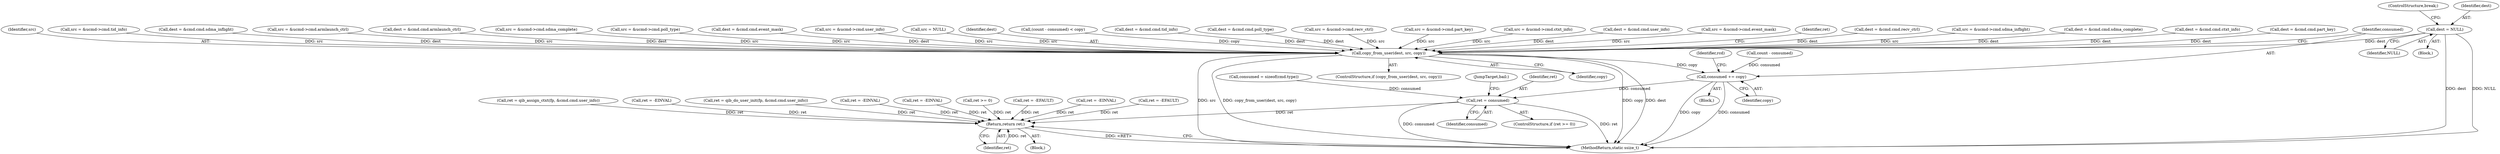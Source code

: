 digraph "0_linux_e6bd18f57aad1a2d1ef40e646d03ed0f2515c9e3_2@pointer" {
"1000318" [label="(Call,dest = NULL)"];
"1000474" [label="(Call,copy_from_user(dest, src, copy))"];
"1000484" [label="(Call,consumed += copy)"];
"1000719" [label="(Call,ret = consumed)"];
"1000723" [label="(Return,return ret;)"];
"1000512" [label="(Call,ret = qib_assign_ctxt(fp, &cmd.cmd.user_info))"];
"1000188" [label="(Call,dest = &cmd.cmd.user_info)"];
"1000721" [label="(Identifier,consumed)"];
"1000196" [label="(Call,src = &ucmd->cmd.user_info)"];
"1000486" [label="(Identifier,copy)"];
"1000321" [label="(ControlStructure,break;)"];
"1000319" [label="(Identifier,dest)"];
"1000315" [label="(Call,src = NULL)"];
"1000475" [label="(Identifier,dest)"];
"1000462" [label="(Call,(count - consumed) < copy)"];
"1000267" [label="(Call,dest = &cmd.cmd.tid_info)"];
"1000473" [label="(ControlStructure,if (copy_from_user(dest, src, copy)))"];
"1000177" [label="(Block,)"];
"1000137" [label="(Call,ret = -EINVAL)"];
"1000331" [label="(Call,dest = &cmd.cmd.poll_type)"];
"1000167" [label="(Call,consumed = sizeof(cmd.type))"];
"1000222" [label="(Call,src = &ucmd->cmd.recv_ctrl)"];
"1000301" [label="(Call,src = &ucmd->cmd.part_key)"];
"1000248" [label="(Call,src = &ucmd->cmd.ctxt_info)"];
"1000527" [label="(Call,ret = qib_do_user_init(fp, &cmd.cmd.user_info))"];
"1000485" [label="(Identifier,consumed)"];
"1000443" [label="(Call,src = &ucmd->cmd.event_mask)"];
"1000453" [label="(Call,ret = -EINVAL)"];
"1000719" [label="(Call,ret = consumed)"];
"1000474" [label="(Call,copy_from_user(dest, src, copy))"];
"1000480" [label="(Identifier,ret)"];
"1000468" [label="(Call,ret = -EINVAL)"];
"1000716" [label="(Call,ret >= 0)"];
"1000479" [label="(Call,ret = -EFAULT)"];
"1000722" [label="(JumpTarget,bail:)"];
"1000214" [label="(Call,dest = &cmd.cmd.recv_ctrl)"];
"1000391" [label="(Call,src = &ucmd->cmd.sdma_inflight)"];
"1000477" [label="(Identifier,copy)"];
"1000320" [label="(Identifier,NULL)"];
"1000409" [label="(Call,dest = &cmd.cmd.sdma_complete)"];
"1000460" [label="(Block,)"];
"1000488" [label="(Identifier,rcd)"];
"1000501" [label="(Call,ret = -EINVAL)"];
"1000240" [label="(Call,dest = &cmd.cmd.ctxt_info)"];
"1000724" [label="(Identifier,ret)"];
"1000162" [label="(Call,ret = -EFAULT)"];
"1000293" [label="(Call,dest = &cmd.cmd.part_key)"];
"1000725" [label="(MethodReturn,static ssize_t)"];
"1000476" [label="(Identifier,src)"];
"1000106" [label="(Block,)"];
"1000275" [label="(Call,src = &ucmd->cmd.tid_info)"];
"1000723" [label="(Return,return ret;)"];
"1000383" [label="(Call,dest = &cmd.cmd.sdma_inflight)"];
"1000365" [label="(Call,src = &ucmd->cmd.armlaunch_ctrl)"];
"1000463" [label="(Call,count - consumed)"];
"1000715" [label="(ControlStructure,if (ret >= 0))"];
"1000357" [label="(Call,dest = &cmd.cmd.armlaunch_ctrl)"];
"1000417" [label="(Call,src = &ucmd->cmd.sdma_complete)"];
"1000339" [label="(Call,src = &ucmd->cmd.poll_type)"];
"1000484" [label="(Call,consumed += copy)"];
"1000435" [label="(Call,dest = &cmd.cmd.event_mask)"];
"1000318" [label="(Call,dest = NULL)"];
"1000720" [label="(Identifier,ret)"];
"1000318" -> "1000177"  [label="AST: "];
"1000318" -> "1000320"  [label="CFG: "];
"1000319" -> "1000318"  [label="AST: "];
"1000320" -> "1000318"  [label="AST: "];
"1000321" -> "1000318"  [label="CFG: "];
"1000318" -> "1000725"  [label="DDG: dest"];
"1000318" -> "1000725"  [label="DDG: NULL"];
"1000318" -> "1000474"  [label="DDG: dest"];
"1000474" -> "1000473"  [label="AST: "];
"1000474" -> "1000477"  [label="CFG: "];
"1000475" -> "1000474"  [label="AST: "];
"1000476" -> "1000474"  [label="AST: "];
"1000477" -> "1000474"  [label="AST: "];
"1000480" -> "1000474"  [label="CFG: "];
"1000485" -> "1000474"  [label="CFG: "];
"1000474" -> "1000725"  [label="DDG: src"];
"1000474" -> "1000725"  [label="DDG: copy_from_user(dest, src, copy)"];
"1000474" -> "1000725"  [label="DDG: copy"];
"1000474" -> "1000725"  [label="DDG: dest"];
"1000435" -> "1000474"  [label="DDG: dest"];
"1000293" -> "1000474"  [label="DDG: dest"];
"1000383" -> "1000474"  [label="DDG: dest"];
"1000357" -> "1000474"  [label="DDG: dest"];
"1000409" -> "1000474"  [label="DDG: dest"];
"1000214" -> "1000474"  [label="DDG: dest"];
"1000240" -> "1000474"  [label="DDG: dest"];
"1000188" -> "1000474"  [label="DDG: dest"];
"1000331" -> "1000474"  [label="DDG: dest"];
"1000267" -> "1000474"  [label="DDG: dest"];
"1000222" -> "1000474"  [label="DDG: src"];
"1000391" -> "1000474"  [label="DDG: src"];
"1000315" -> "1000474"  [label="DDG: src"];
"1000301" -> "1000474"  [label="DDG: src"];
"1000196" -> "1000474"  [label="DDG: src"];
"1000339" -> "1000474"  [label="DDG: src"];
"1000365" -> "1000474"  [label="DDG: src"];
"1000417" -> "1000474"  [label="DDG: src"];
"1000275" -> "1000474"  [label="DDG: src"];
"1000443" -> "1000474"  [label="DDG: src"];
"1000248" -> "1000474"  [label="DDG: src"];
"1000462" -> "1000474"  [label="DDG: copy"];
"1000474" -> "1000484"  [label="DDG: copy"];
"1000484" -> "1000460"  [label="AST: "];
"1000484" -> "1000486"  [label="CFG: "];
"1000485" -> "1000484"  [label="AST: "];
"1000486" -> "1000484"  [label="AST: "];
"1000488" -> "1000484"  [label="CFG: "];
"1000484" -> "1000725"  [label="DDG: copy"];
"1000484" -> "1000725"  [label="DDG: consumed"];
"1000463" -> "1000484"  [label="DDG: consumed"];
"1000484" -> "1000719"  [label="DDG: consumed"];
"1000719" -> "1000715"  [label="AST: "];
"1000719" -> "1000721"  [label="CFG: "];
"1000720" -> "1000719"  [label="AST: "];
"1000721" -> "1000719"  [label="AST: "];
"1000722" -> "1000719"  [label="CFG: "];
"1000719" -> "1000725"  [label="DDG: consumed"];
"1000719" -> "1000725"  [label="DDG: ret"];
"1000167" -> "1000719"  [label="DDG: consumed"];
"1000719" -> "1000723"  [label="DDG: ret"];
"1000723" -> "1000106"  [label="AST: "];
"1000723" -> "1000724"  [label="CFG: "];
"1000724" -> "1000723"  [label="AST: "];
"1000725" -> "1000723"  [label="CFG: "];
"1000723" -> "1000725"  [label="DDG: <RET>"];
"1000724" -> "1000723"  [label="DDG: ret"];
"1000512" -> "1000723"  [label="DDG: ret"];
"1000527" -> "1000723"  [label="DDG: ret"];
"1000716" -> "1000723"  [label="DDG: ret"];
"1000479" -> "1000723"  [label="DDG: ret"];
"1000137" -> "1000723"  [label="DDG: ret"];
"1000501" -> "1000723"  [label="DDG: ret"];
"1000468" -> "1000723"  [label="DDG: ret"];
"1000162" -> "1000723"  [label="DDG: ret"];
"1000453" -> "1000723"  [label="DDG: ret"];
}
